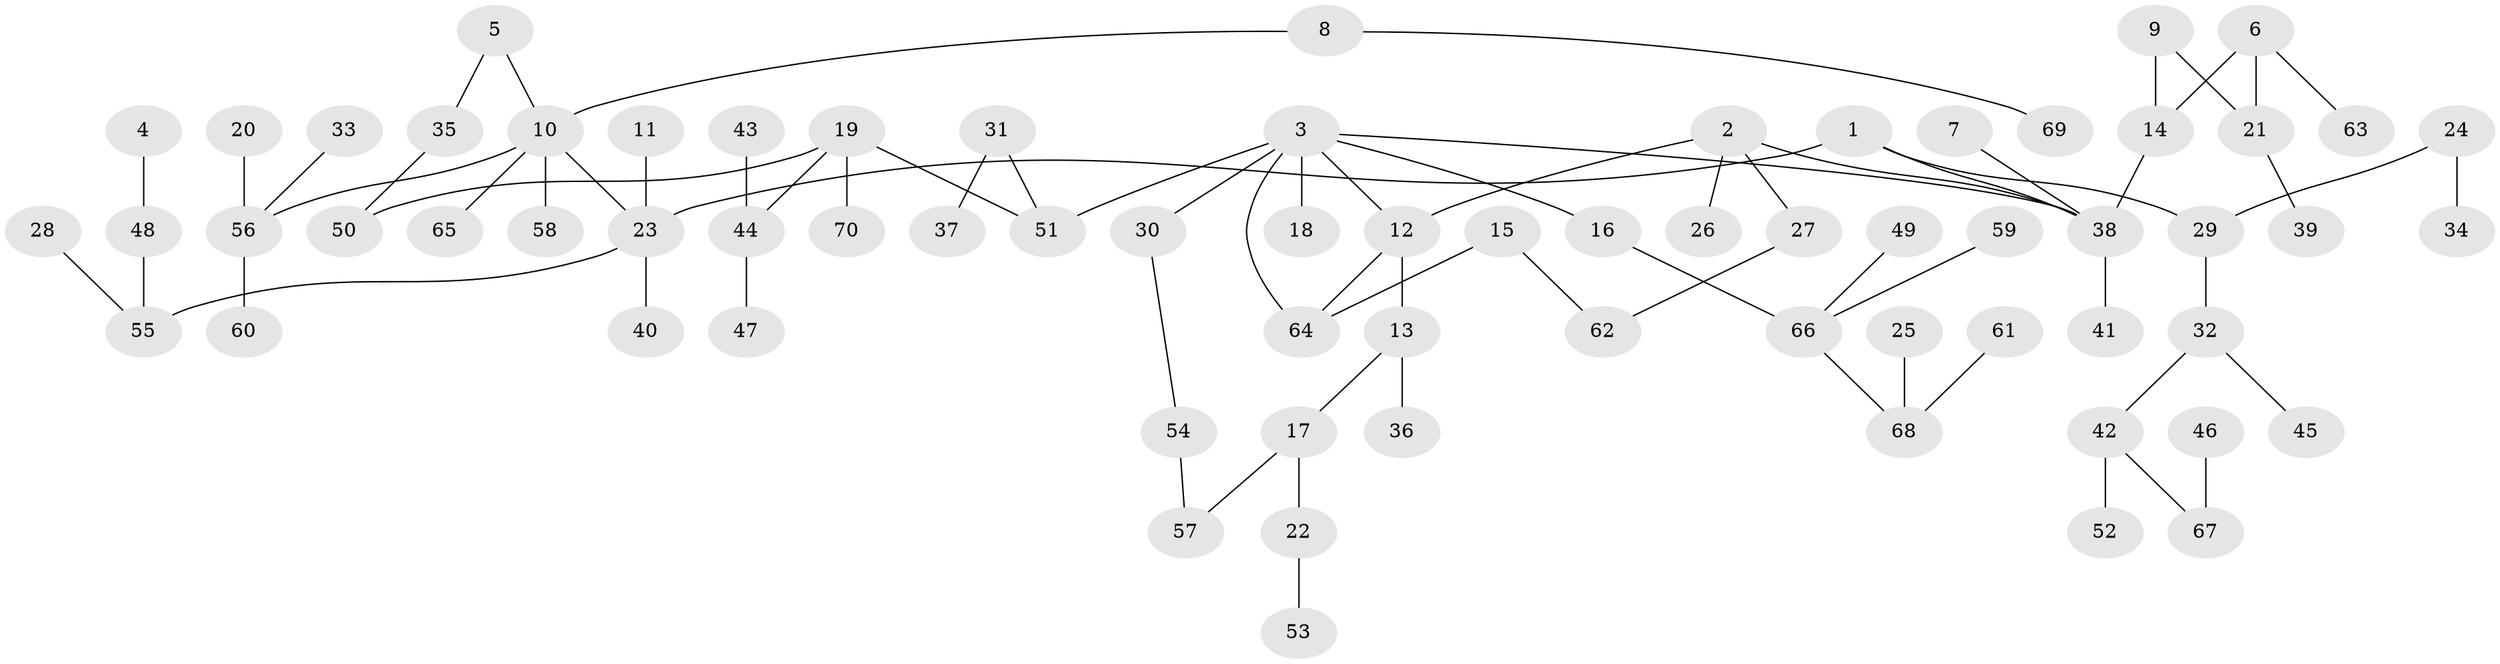 // original degree distribution, {3: 0.12931034482758622, 7: 0.017241379310344827, 6: 0.017241379310344827, 4: 0.09482758620689655, 1: 0.46551724137931033, 2: 0.25, 5: 0.02586206896551724}
// Generated by graph-tools (version 1.1) at 2025/36/03/04/25 23:36:10]
// undirected, 70 vertices, 75 edges
graph export_dot {
  node [color=gray90,style=filled];
  1;
  2;
  3;
  4;
  5;
  6;
  7;
  8;
  9;
  10;
  11;
  12;
  13;
  14;
  15;
  16;
  17;
  18;
  19;
  20;
  21;
  22;
  23;
  24;
  25;
  26;
  27;
  28;
  29;
  30;
  31;
  32;
  33;
  34;
  35;
  36;
  37;
  38;
  39;
  40;
  41;
  42;
  43;
  44;
  45;
  46;
  47;
  48;
  49;
  50;
  51;
  52;
  53;
  54;
  55;
  56;
  57;
  58;
  59;
  60;
  61;
  62;
  63;
  64;
  65;
  66;
  67;
  68;
  69;
  70;
  1 -- 23 [weight=1.0];
  1 -- 29 [weight=1.0];
  1 -- 38 [weight=1.0];
  2 -- 12 [weight=1.0];
  2 -- 26 [weight=1.0];
  2 -- 27 [weight=1.0];
  2 -- 38 [weight=1.0];
  3 -- 12 [weight=1.0];
  3 -- 16 [weight=1.0];
  3 -- 18 [weight=1.0];
  3 -- 30 [weight=1.0];
  3 -- 38 [weight=1.0];
  3 -- 51 [weight=1.0];
  3 -- 64 [weight=1.0];
  4 -- 48 [weight=1.0];
  5 -- 10 [weight=1.0];
  5 -- 35 [weight=1.0];
  6 -- 14 [weight=1.0];
  6 -- 21 [weight=1.0];
  6 -- 63 [weight=1.0];
  7 -- 38 [weight=1.0];
  8 -- 10 [weight=1.0];
  8 -- 69 [weight=1.0];
  9 -- 14 [weight=1.0];
  9 -- 21 [weight=1.0];
  10 -- 23 [weight=1.0];
  10 -- 56 [weight=1.0];
  10 -- 58 [weight=1.0];
  10 -- 65 [weight=1.0];
  11 -- 23 [weight=1.0];
  12 -- 13 [weight=1.0];
  12 -- 64 [weight=1.0];
  13 -- 17 [weight=1.0];
  13 -- 36 [weight=1.0];
  14 -- 38 [weight=1.0];
  15 -- 62 [weight=1.0];
  15 -- 64 [weight=1.0];
  16 -- 66 [weight=1.0];
  17 -- 22 [weight=1.0];
  17 -- 57 [weight=1.0];
  19 -- 44 [weight=1.0];
  19 -- 50 [weight=1.0];
  19 -- 51 [weight=1.0];
  19 -- 70 [weight=1.0];
  20 -- 56 [weight=1.0];
  21 -- 39 [weight=1.0];
  22 -- 53 [weight=1.0];
  23 -- 40 [weight=1.0];
  23 -- 55 [weight=1.0];
  24 -- 29 [weight=1.0];
  24 -- 34 [weight=1.0];
  25 -- 68 [weight=1.0];
  27 -- 62 [weight=1.0];
  28 -- 55 [weight=1.0];
  29 -- 32 [weight=1.0];
  30 -- 54 [weight=1.0];
  31 -- 37 [weight=1.0];
  31 -- 51 [weight=1.0];
  32 -- 42 [weight=1.0];
  32 -- 45 [weight=1.0];
  33 -- 56 [weight=1.0];
  35 -- 50 [weight=1.0];
  38 -- 41 [weight=1.0];
  42 -- 52 [weight=1.0];
  42 -- 67 [weight=1.0];
  43 -- 44 [weight=1.0];
  44 -- 47 [weight=1.0];
  46 -- 67 [weight=1.0];
  48 -- 55 [weight=1.0];
  49 -- 66 [weight=1.0];
  54 -- 57 [weight=1.0];
  56 -- 60 [weight=1.0];
  59 -- 66 [weight=1.0];
  61 -- 68 [weight=1.0];
  66 -- 68 [weight=1.0];
}
